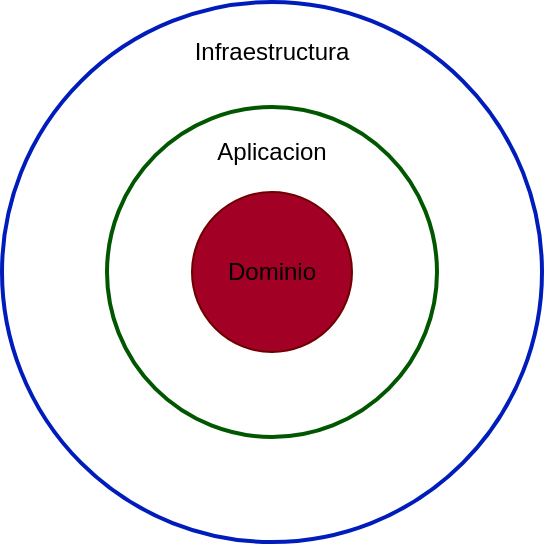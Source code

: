 <mxfile>
    <diagram id="0mKIz_gHKKVmhxHgAL5_" name="Page-1">
        <mxGraphModel dx="696" dy="533" grid="1" gridSize="10" guides="1" tooltips="1" connect="1" arrows="1" fold="1" page="1" pageScale="1" pageWidth="850" pageHeight="1100" math="0" shadow="0">
            <root>
                <mxCell id="0"/>
                <mxCell id="1" parent="0"/>
                <mxCell id="3" value="" style="ellipse;whiteSpace=wrap;html=1;aspect=fixed;fillColor=#a20025;strokeColor=#6F0000;fontColor=#ffffff;" parent="1" vertex="1">
                    <mxGeometry x="370" y="200" width="80" height="80" as="geometry"/>
                </mxCell>
                <mxCell id="9" value="" style="html=1;verticalLabelPosition=bottom;labelBackgroundColor=#ffffff;verticalAlign=top;shadow=0;dashed=0;strokeWidth=2;shape=mxgraph.ios7.misc.circle;fillColor=#008a00;strokeColor=#005700;fontColor=#ffffff;" parent="1" vertex="1">
                    <mxGeometry x="327.5" y="157.5" width="165" height="165" as="geometry"/>
                </mxCell>
                <mxCell id="10" value="Dominio" style="text;html=1;align=center;verticalAlign=middle;whiteSpace=wrap;rounded=0;" parent="1" vertex="1">
                    <mxGeometry x="390" y="230" width="40" height="20" as="geometry"/>
                </mxCell>
                <mxCell id="11" value="" style="html=1;verticalLabelPosition=bottom;labelBackgroundColor=#ffffff;verticalAlign=top;shadow=0;dashed=0;strokeWidth=2;shape=mxgraph.ios7.misc.circle;fillColor=#0050ef;strokeColor=#001DBC;fontColor=#ffffff;" parent="1" vertex="1">
                    <mxGeometry x="275" y="105" width="270" height="270" as="geometry"/>
                </mxCell>
                <mxCell id="12" value="Aplicacion" style="text;html=1;strokeColor=none;fillColor=none;align=center;verticalAlign=middle;whiteSpace=wrap;rounded=0;" parent="1" vertex="1">
                    <mxGeometry x="390" y="170" width="40" height="20" as="geometry"/>
                </mxCell>
                <mxCell id="13" value="Infraestructura" style="text;html=1;strokeColor=none;fillColor=none;align=center;verticalAlign=middle;whiteSpace=wrap;rounded=0;" parent="1" vertex="1">
                    <mxGeometry x="390" y="120" width="40" height="20" as="geometry"/>
                </mxCell>
            </root>
        </mxGraphModel>
    </diagram>
</mxfile>
